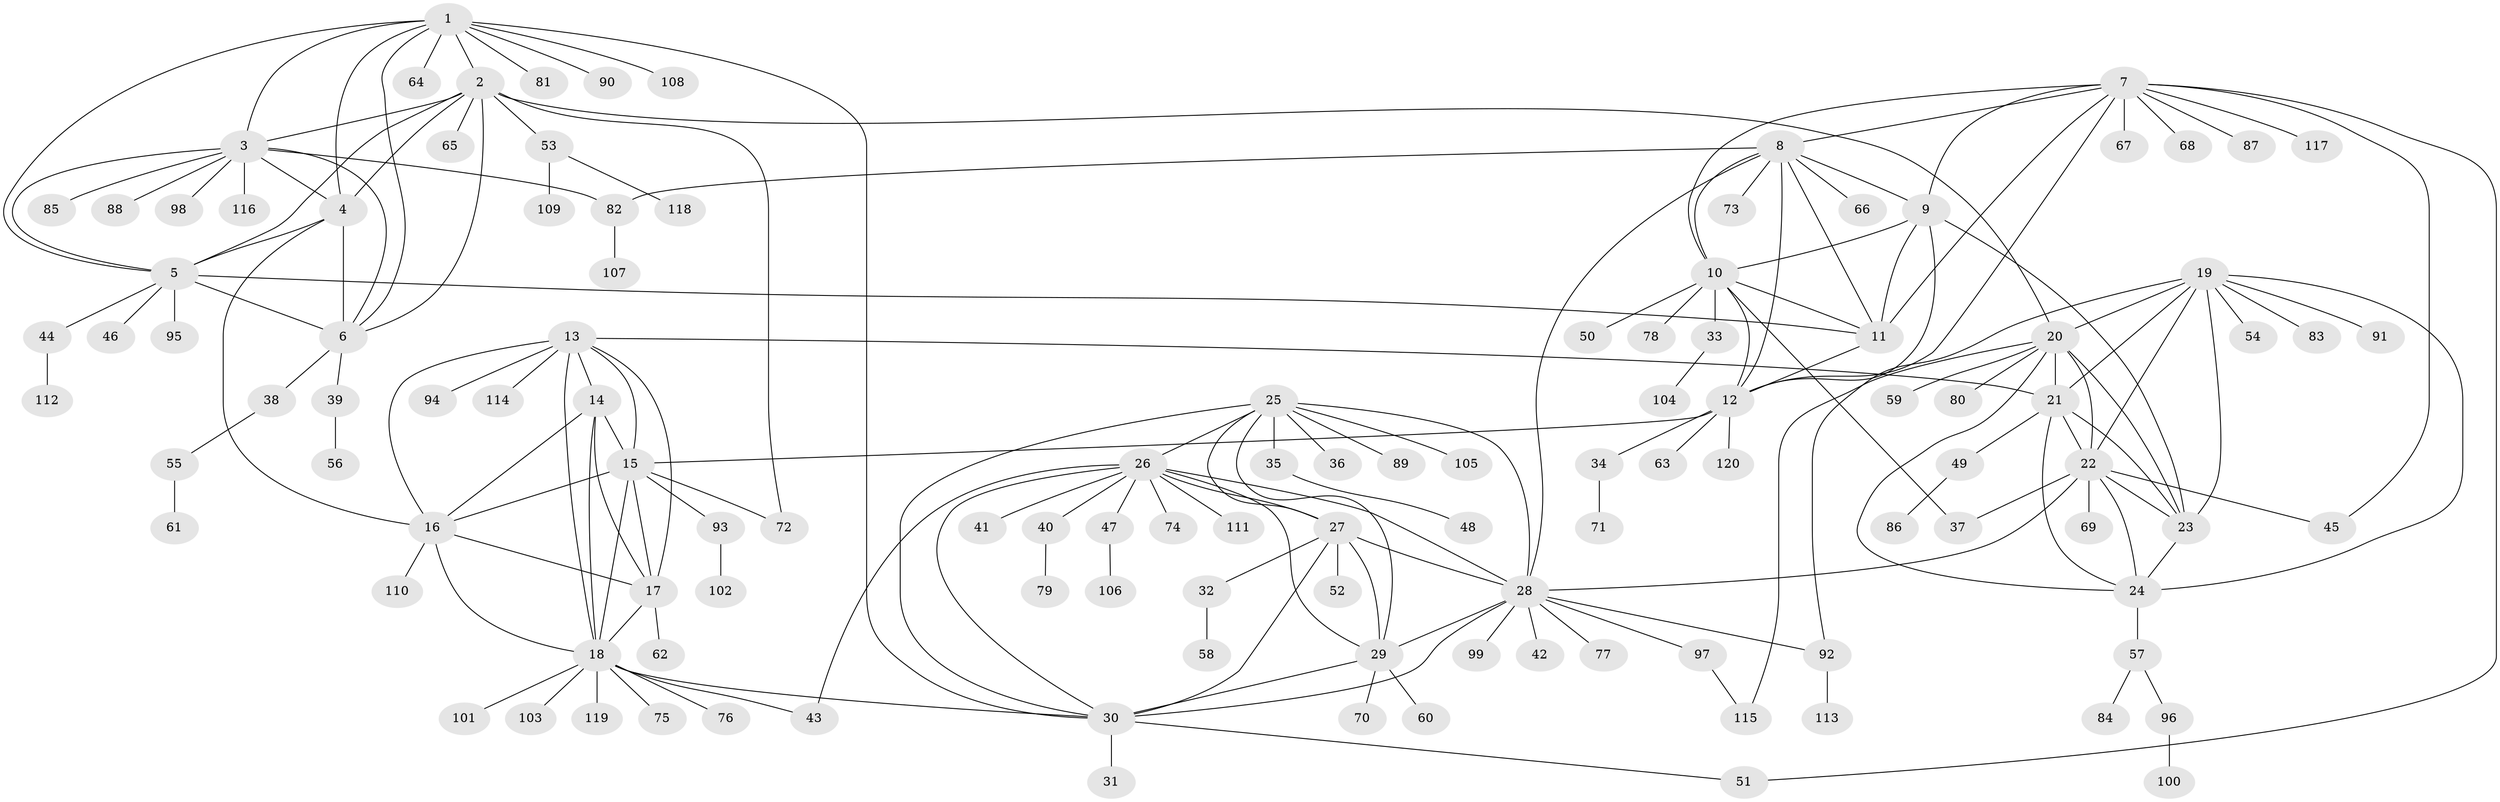 // coarse degree distribution, {9: 0.041666666666666664, 8: 0.027777777777777776, 11: 0.027777777777777776, 5: 0.041666666666666664, 7: 0.027777777777777776, 10: 0.041666666666666664, 4: 0.027777777777777776, 6: 0.013888888888888888, 1: 0.6111111111111112, 2: 0.1388888888888889}
// Generated by graph-tools (version 1.1) at 2025/19/03/04/25 18:19:37]
// undirected, 120 vertices, 183 edges
graph export_dot {
graph [start="1"]
  node [color=gray90,style=filled];
  1;
  2;
  3;
  4;
  5;
  6;
  7;
  8;
  9;
  10;
  11;
  12;
  13;
  14;
  15;
  16;
  17;
  18;
  19;
  20;
  21;
  22;
  23;
  24;
  25;
  26;
  27;
  28;
  29;
  30;
  31;
  32;
  33;
  34;
  35;
  36;
  37;
  38;
  39;
  40;
  41;
  42;
  43;
  44;
  45;
  46;
  47;
  48;
  49;
  50;
  51;
  52;
  53;
  54;
  55;
  56;
  57;
  58;
  59;
  60;
  61;
  62;
  63;
  64;
  65;
  66;
  67;
  68;
  69;
  70;
  71;
  72;
  73;
  74;
  75;
  76;
  77;
  78;
  79;
  80;
  81;
  82;
  83;
  84;
  85;
  86;
  87;
  88;
  89;
  90;
  91;
  92;
  93;
  94;
  95;
  96;
  97;
  98;
  99;
  100;
  101;
  102;
  103;
  104;
  105;
  106;
  107;
  108;
  109;
  110;
  111;
  112;
  113;
  114;
  115;
  116;
  117;
  118;
  119;
  120;
  1 -- 2;
  1 -- 3;
  1 -- 4;
  1 -- 5;
  1 -- 6;
  1 -- 30;
  1 -- 64;
  1 -- 81;
  1 -- 90;
  1 -- 108;
  2 -- 3;
  2 -- 4;
  2 -- 5;
  2 -- 6;
  2 -- 20;
  2 -- 53;
  2 -- 65;
  2 -- 72;
  3 -- 4;
  3 -- 5;
  3 -- 6;
  3 -- 82;
  3 -- 85;
  3 -- 88;
  3 -- 98;
  3 -- 116;
  4 -- 5;
  4 -- 6;
  4 -- 16;
  5 -- 6;
  5 -- 11;
  5 -- 44;
  5 -- 46;
  5 -- 95;
  6 -- 38;
  6 -- 39;
  7 -- 8;
  7 -- 9;
  7 -- 10;
  7 -- 11;
  7 -- 12;
  7 -- 45;
  7 -- 51;
  7 -- 67;
  7 -- 68;
  7 -- 87;
  7 -- 117;
  8 -- 9;
  8 -- 10;
  8 -- 11;
  8 -- 12;
  8 -- 28;
  8 -- 66;
  8 -- 73;
  8 -- 82;
  9 -- 10;
  9 -- 11;
  9 -- 12;
  9 -- 23;
  10 -- 11;
  10 -- 12;
  10 -- 33;
  10 -- 37;
  10 -- 50;
  10 -- 78;
  11 -- 12;
  12 -- 15;
  12 -- 34;
  12 -- 63;
  12 -- 120;
  13 -- 14;
  13 -- 15;
  13 -- 16;
  13 -- 17;
  13 -- 18;
  13 -- 21;
  13 -- 94;
  13 -- 114;
  14 -- 15;
  14 -- 16;
  14 -- 17;
  14 -- 18;
  15 -- 16;
  15 -- 17;
  15 -- 18;
  15 -- 72;
  15 -- 93;
  16 -- 17;
  16 -- 18;
  16 -- 110;
  17 -- 18;
  17 -- 62;
  18 -- 30;
  18 -- 43;
  18 -- 75;
  18 -- 76;
  18 -- 101;
  18 -- 103;
  18 -- 119;
  19 -- 20;
  19 -- 21;
  19 -- 22;
  19 -- 23;
  19 -- 24;
  19 -- 54;
  19 -- 83;
  19 -- 91;
  19 -- 92;
  20 -- 21;
  20 -- 22;
  20 -- 23;
  20 -- 24;
  20 -- 59;
  20 -- 80;
  20 -- 115;
  21 -- 22;
  21 -- 23;
  21 -- 24;
  21 -- 49;
  22 -- 23;
  22 -- 24;
  22 -- 28;
  22 -- 37;
  22 -- 45;
  22 -- 69;
  23 -- 24;
  24 -- 57;
  25 -- 26;
  25 -- 27;
  25 -- 28;
  25 -- 29;
  25 -- 30;
  25 -- 35;
  25 -- 36;
  25 -- 89;
  25 -- 105;
  26 -- 27;
  26 -- 28;
  26 -- 29;
  26 -- 30;
  26 -- 40;
  26 -- 41;
  26 -- 43;
  26 -- 47;
  26 -- 74;
  26 -- 111;
  27 -- 28;
  27 -- 29;
  27 -- 30;
  27 -- 32;
  27 -- 52;
  28 -- 29;
  28 -- 30;
  28 -- 42;
  28 -- 77;
  28 -- 92;
  28 -- 97;
  28 -- 99;
  29 -- 30;
  29 -- 60;
  29 -- 70;
  30 -- 31;
  30 -- 51;
  32 -- 58;
  33 -- 104;
  34 -- 71;
  35 -- 48;
  38 -- 55;
  39 -- 56;
  40 -- 79;
  44 -- 112;
  47 -- 106;
  49 -- 86;
  53 -- 109;
  53 -- 118;
  55 -- 61;
  57 -- 84;
  57 -- 96;
  82 -- 107;
  92 -- 113;
  93 -- 102;
  96 -- 100;
  97 -- 115;
}
